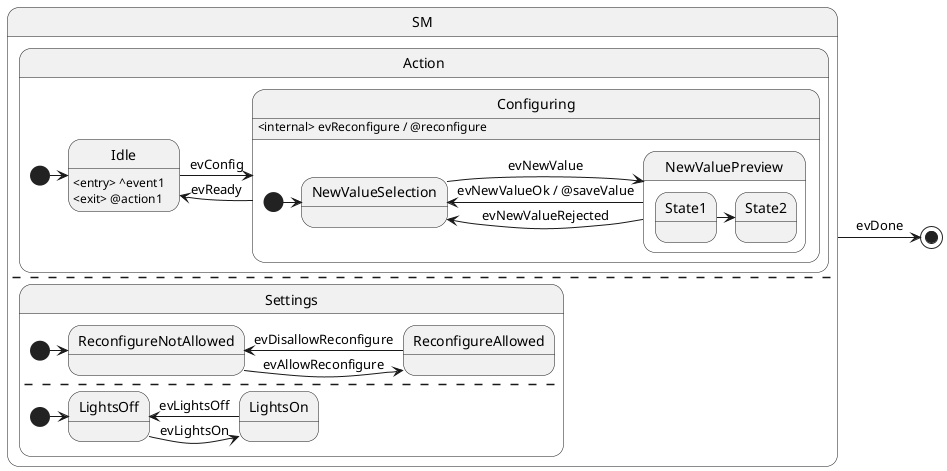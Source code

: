 @startuml
state SM {
    state Action {
        Idle : <entry> ^event1
        Idle : <exit> @action1
        [*] -> Idle
        
        Idle -> Configuring : evConfig
        Configuring -> Idle : evReady
        
        state Configuring {
          [*] -> NewValueSelection
          NewValueSelection -> NewValuePreview : evNewValue
          NewValuePreview -> NewValueSelection : evNewValueRejected
          NewValuePreview -> NewValueSelection : evNewValueOk / @saveValue
          
          state NewValuePreview {
        	 State1 -> State2
          }
        }
        Configuring : <internal> evReconfigure / @reconfigure
    }
    --
    state Settings {
        [*] -> ReconfigureNotAllowed
        ReconfigureNotAllowed -> ReconfigureAllowed : evAllowReconfigure
        ReconfigureAllowed -> ReconfigureNotAllowed : evDisallowReconfigure
        --
        [*] -> LightsOff
        LightsOff -> LightsOn : evLightsOn
        LightsOn -> LightsOff : evLightsOff
    }
}

SM -> [*] : evDone

@enduml
